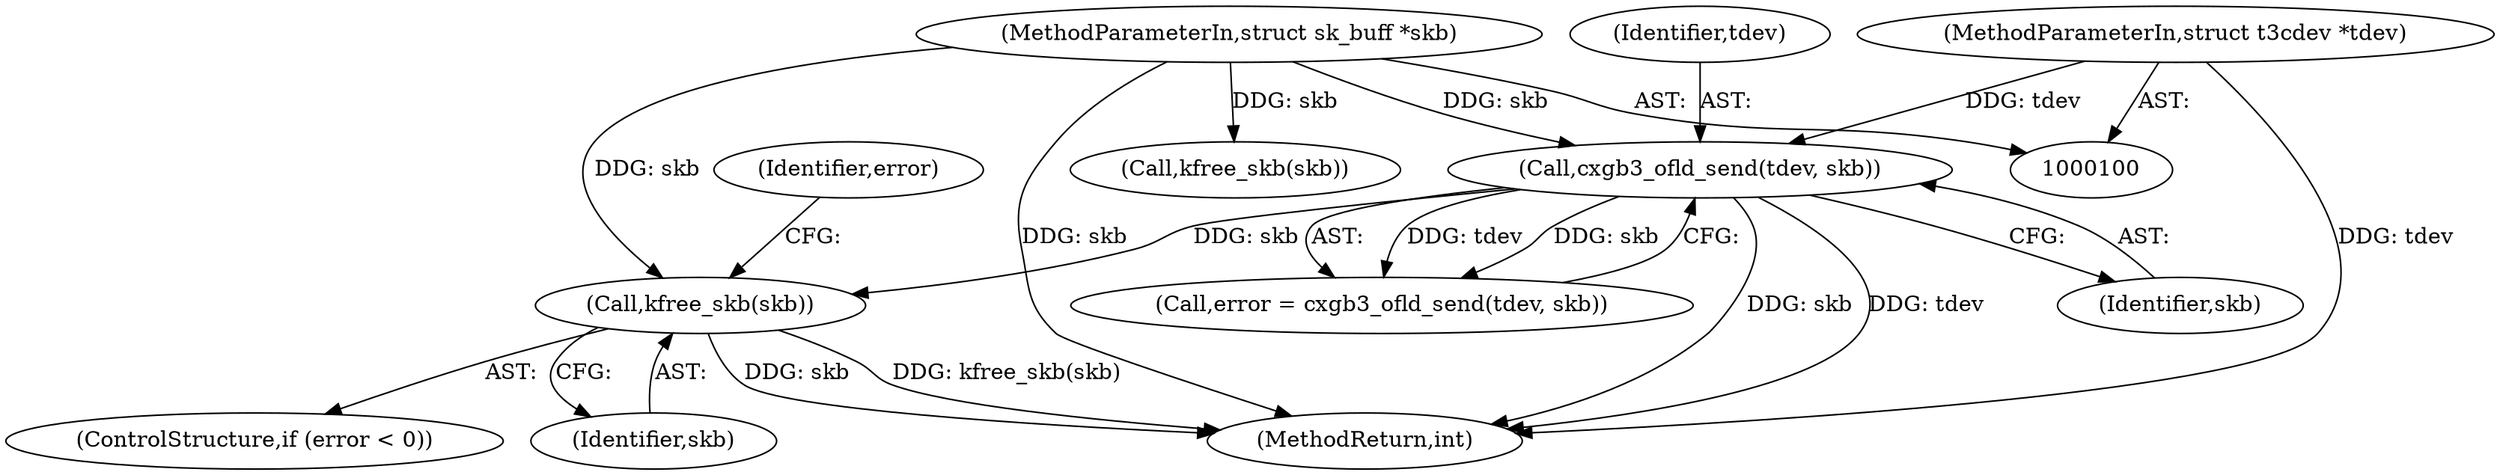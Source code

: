 digraph "0_linux_67f1aee6f45059fd6b0f5b0ecb2c97ad0451f6b3@API" {
"1000134" [label="(Call,kfree_skb(skb))"];
"1000127" [label="(Call,cxgb3_ofld_send(tdev, skb))"];
"1000101" [label="(MethodParameterIn,struct t3cdev *tdev)"];
"1000102" [label="(MethodParameterIn,struct sk_buff *skb)"];
"1000129" [label="(Identifier,skb)"];
"1000128" [label="(Identifier,tdev)"];
"1000101" [label="(MethodParameterIn,struct t3cdev *tdev)"];
"1000102" [label="(MethodParameterIn,struct sk_buff *skb)"];
"1000134" [label="(Call,kfree_skb(skb))"];
"1000125" [label="(Call,error = cxgb3_ofld_send(tdev, skb))"];
"1000143" [label="(MethodReturn,int)"];
"1000120" [label="(Call,kfree_skb(skb))"];
"1000139" [label="(Identifier,error)"];
"1000127" [label="(Call,cxgb3_ofld_send(tdev, skb))"];
"1000130" [label="(ControlStructure,if (error < 0))"];
"1000135" [label="(Identifier,skb)"];
"1000134" -> "1000130"  [label="AST: "];
"1000134" -> "1000135"  [label="CFG: "];
"1000135" -> "1000134"  [label="AST: "];
"1000139" -> "1000134"  [label="CFG: "];
"1000134" -> "1000143"  [label="DDG: kfree_skb(skb)"];
"1000134" -> "1000143"  [label="DDG: skb"];
"1000127" -> "1000134"  [label="DDG: skb"];
"1000102" -> "1000134"  [label="DDG: skb"];
"1000127" -> "1000125"  [label="AST: "];
"1000127" -> "1000129"  [label="CFG: "];
"1000128" -> "1000127"  [label="AST: "];
"1000129" -> "1000127"  [label="AST: "];
"1000125" -> "1000127"  [label="CFG: "];
"1000127" -> "1000143"  [label="DDG: skb"];
"1000127" -> "1000143"  [label="DDG: tdev"];
"1000127" -> "1000125"  [label="DDG: tdev"];
"1000127" -> "1000125"  [label="DDG: skb"];
"1000101" -> "1000127"  [label="DDG: tdev"];
"1000102" -> "1000127"  [label="DDG: skb"];
"1000101" -> "1000100"  [label="AST: "];
"1000101" -> "1000143"  [label="DDG: tdev"];
"1000102" -> "1000100"  [label="AST: "];
"1000102" -> "1000143"  [label="DDG: skb"];
"1000102" -> "1000120"  [label="DDG: skb"];
}

